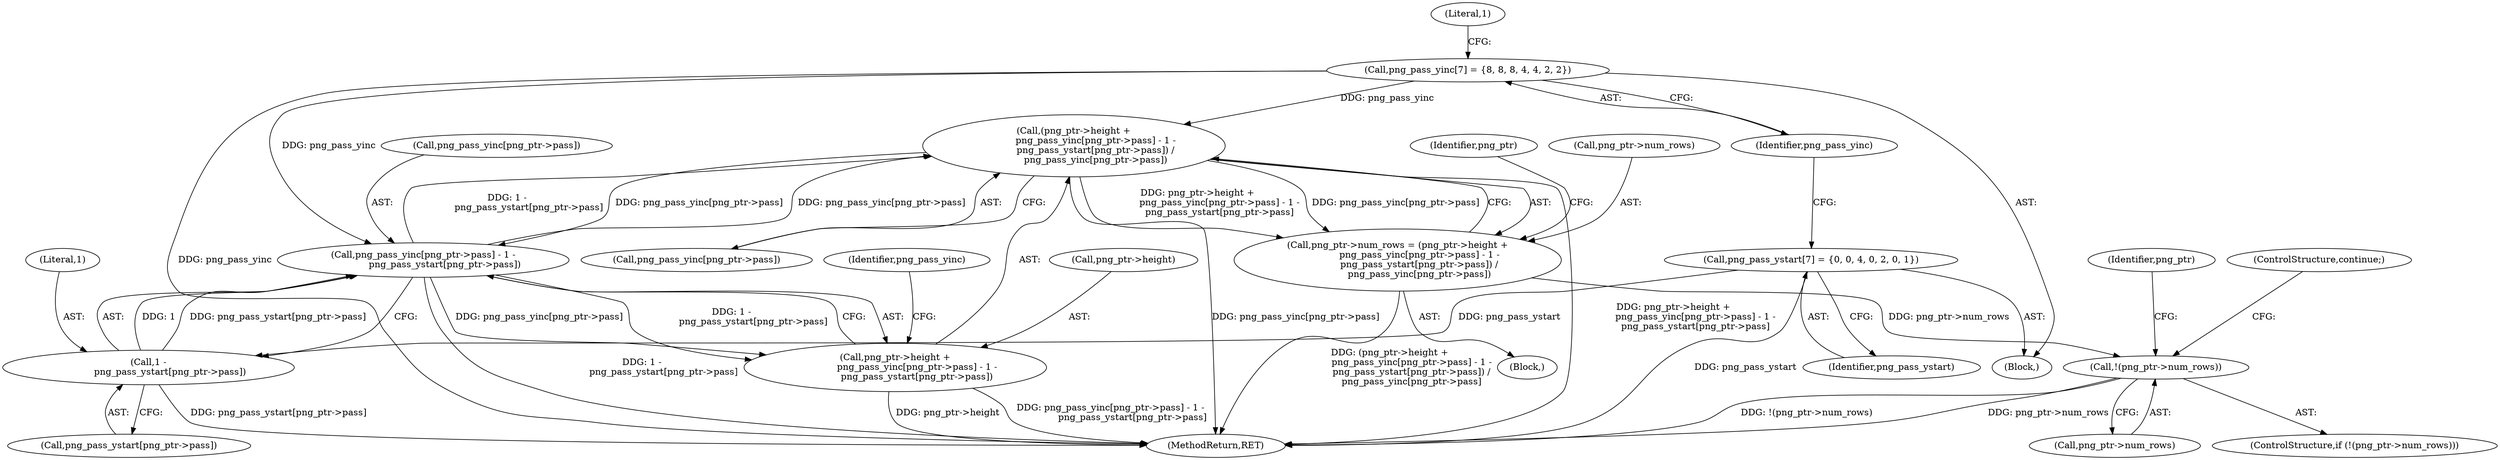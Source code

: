 digraph "0_Chrome_7f3d85b096f66870a15b37c2f40b219b2e292693_18@array" {
"1000210" [label="(Call,(png_ptr->height +\n               png_pass_yinc[png_ptr->pass] - 1 -\n               png_pass_ystart[png_ptr->pass]) /\n               png_pass_yinc[png_ptr->pass])"];
"1000215" [label="(Call,png_pass_yinc[png_ptr->pass] - 1 -\n               png_pass_ystart[png_ptr->pass])"];
"1000210" [label="(Call,(png_ptr->height +\n               png_pass_yinc[png_ptr->pass] - 1 -\n               png_pass_ystart[png_ptr->pass]) /\n               png_pass_yinc[png_ptr->pass])"];
"1000119" [label="(Call,png_pass_yinc[7] = {8, 8, 8, 4, 4, 2, 2})"];
"1000221" [label="(Call,1 -\n               png_pass_ystart[png_ptr->pass])"];
"1000116" [label="(Call,png_pass_ystart[7] = {0, 0, 4, 0, 2, 0, 1})"];
"1000206" [label="(Call,png_ptr->num_rows = (png_ptr->height +\n               png_pass_yinc[png_ptr->pass] - 1 -\n               png_pass_ystart[png_ptr->pass]) /\n               png_pass_yinc[png_ptr->pass])"];
"1000234" [label="(Call,!(png_ptr->num_rows))"];
"1000211" [label="(Call,png_ptr->height +\n               png_pass_yinc[png_ptr->pass] - 1 -\n               png_pass_ystart[png_ptr->pass])"];
"1000504" [label="(MethodReturn,RET)"];
"1000119" [label="(Call,png_pass_yinc[7] = {8, 8, 8, 4, 4, 2, 2})"];
"1000235" [label="(Call,png_ptr->num_rows)"];
"1000212" [label="(Call,png_ptr->height)"];
"1000222" [label="(Literal,1)"];
"1000233" [label="(ControlStructure,if (!(png_ptr->num_rows)))"];
"1000236" [label="(Identifier,png_ptr)"];
"1000221" [label="(Call,1 -\n               png_pass_ystart[png_ptr->pass])"];
"1000234" [label="(Call,!(png_ptr->num_rows))"];
"1000122" [label="(Literal,1)"];
"1000206" [label="(Call,png_ptr->num_rows = (png_ptr->height +\n               png_pass_yinc[png_ptr->pass] - 1 -\n               png_pass_ystart[png_ptr->pass]) /\n               png_pass_yinc[png_ptr->pass])"];
"1000116" [label="(Call,png_pass_ystart[7] = {0, 0, 4, 0, 2, 0, 1})"];
"1000243" [label="(Identifier,png_ptr)"];
"1000117" [label="(Identifier,png_pass_ystart)"];
"1000108" [label="(Block,)"];
"1000229" [label="(Identifier,png_pass_yinc)"];
"1000223" [label="(Call,png_pass_ystart[png_ptr->pass])"];
"1000211" [label="(Call,png_ptr->height +\n               png_pass_yinc[png_ptr->pass] - 1 -\n               png_pass_ystart[png_ptr->pass])"];
"1000238" [label="(ControlStructure,continue;)"];
"1000120" [label="(Identifier,png_pass_yinc)"];
"1000215" [label="(Call,png_pass_yinc[png_ptr->pass] - 1 -\n               png_pass_ystart[png_ptr->pass])"];
"1000207" [label="(Call,png_ptr->num_rows)"];
"1000216" [label="(Call,png_pass_yinc[png_ptr->pass])"];
"1000205" [label="(Block,)"];
"1000210" [label="(Call,(png_ptr->height +\n               png_pass_yinc[png_ptr->pass] - 1 -\n               png_pass_ystart[png_ptr->pass]) /\n               png_pass_yinc[png_ptr->pass])"];
"1000228" [label="(Call,png_pass_yinc[png_ptr->pass])"];
"1000210" -> "1000206"  [label="AST: "];
"1000210" -> "1000228"  [label="CFG: "];
"1000211" -> "1000210"  [label="AST: "];
"1000228" -> "1000210"  [label="AST: "];
"1000206" -> "1000210"  [label="CFG: "];
"1000210" -> "1000504"  [label="DDG: png_pass_yinc[png_ptr->pass]"];
"1000210" -> "1000504"  [label="DDG: png_ptr->height +\n               png_pass_yinc[png_ptr->pass] - 1 -\n               png_pass_ystart[png_ptr->pass]"];
"1000210" -> "1000206"  [label="DDG: png_ptr->height +\n               png_pass_yinc[png_ptr->pass] - 1 -\n               png_pass_ystart[png_ptr->pass]"];
"1000210" -> "1000206"  [label="DDG: png_pass_yinc[png_ptr->pass]"];
"1000215" -> "1000210"  [label="DDG: png_pass_yinc[png_ptr->pass]"];
"1000215" -> "1000210"  [label="DDG: 1 -\n               png_pass_ystart[png_ptr->pass]"];
"1000210" -> "1000215"  [label="DDG: png_pass_yinc[png_ptr->pass]"];
"1000119" -> "1000210"  [label="DDG: png_pass_yinc"];
"1000215" -> "1000211"  [label="AST: "];
"1000215" -> "1000221"  [label="CFG: "];
"1000216" -> "1000215"  [label="AST: "];
"1000221" -> "1000215"  [label="AST: "];
"1000211" -> "1000215"  [label="CFG: "];
"1000215" -> "1000504"  [label="DDG: 1 -\n               png_pass_ystart[png_ptr->pass]"];
"1000215" -> "1000211"  [label="DDG: png_pass_yinc[png_ptr->pass]"];
"1000215" -> "1000211"  [label="DDG: 1 -\n               png_pass_ystart[png_ptr->pass]"];
"1000119" -> "1000215"  [label="DDG: png_pass_yinc"];
"1000221" -> "1000215"  [label="DDG: 1"];
"1000221" -> "1000215"  [label="DDG: png_pass_ystart[png_ptr->pass]"];
"1000119" -> "1000108"  [label="AST: "];
"1000119" -> "1000120"  [label="CFG: "];
"1000120" -> "1000119"  [label="AST: "];
"1000122" -> "1000119"  [label="CFG: "];
"1000119" -> "1000504"  [label="DDG: png_pass_yinc"];
"1000221" -> "1000223"  [label="CFG: "];
"1000222" -> "1000221"  [label="AST: "];
"1000223" -> "1000221"  [label="AST: "];
"1000221" -> "1000504"  [label="DDG: png_pass_ystart[png_ptr->pass]"];
"1000116" -> "1000221"  [label="DDG: png_pass_ystart"];
"1000116" -> "1000108"  [label="AST: "];
"1000116" -> "1000117"  [label="CFG: "];
"1000117" -> "1000116"  [label="AST: "];
"1000120" -> "1000116"  [label="CFG: "];
"1000116" -> "1000504"  [label="DDG: png_pass_ystart"];
"1000206" -> "1000205"  [label="AST: "];
"1000207" -> "1000206"  [label="AST: "];
"1000236" -> "1000206"  [label="CFG: "];
"1000206" -> "1000504"  [label="DDG: (png_ptr->height +\n               png_pass_yinc[png_ptr->pass] - 1 -\n               png_pass_ystart[png_ptr->pass]) /\n               png_pass_yinc[png_ptr->pass]"];
"1000206" -> "1000234"  [label="DDG: png_ptr->num_rows"];
"1000234" -> "1000233"  [label="AST: "];
"1000234" -> "1000235"  [label="CFG: "];
"1000235" -> "1000234"  [label="AST: "];
"1000243" -> "1000234"  [label="CFG: "];
"1000238" -> "1000234"  [label="CFG: "];
"1000234" -> "1000504"  [label="DDG: png_ptr->num_rows"];
"1000234" -> "1000504"  [label="DDG: !(png_ptr->num_rows)"];
"1000212" -> "1000211"  [label="AST: "];
"1000229" -> "1000211"  [label="CFG: "];
"1000211" -> "1000504"  [label="DDG: png_ptr->height"];
"1000211" -> "1000504"  [label="DDG: png_pass_yinc[png_ptr->pass] - 1 -\n               png_pass_ystart[png_ptr->pass]"];
}
